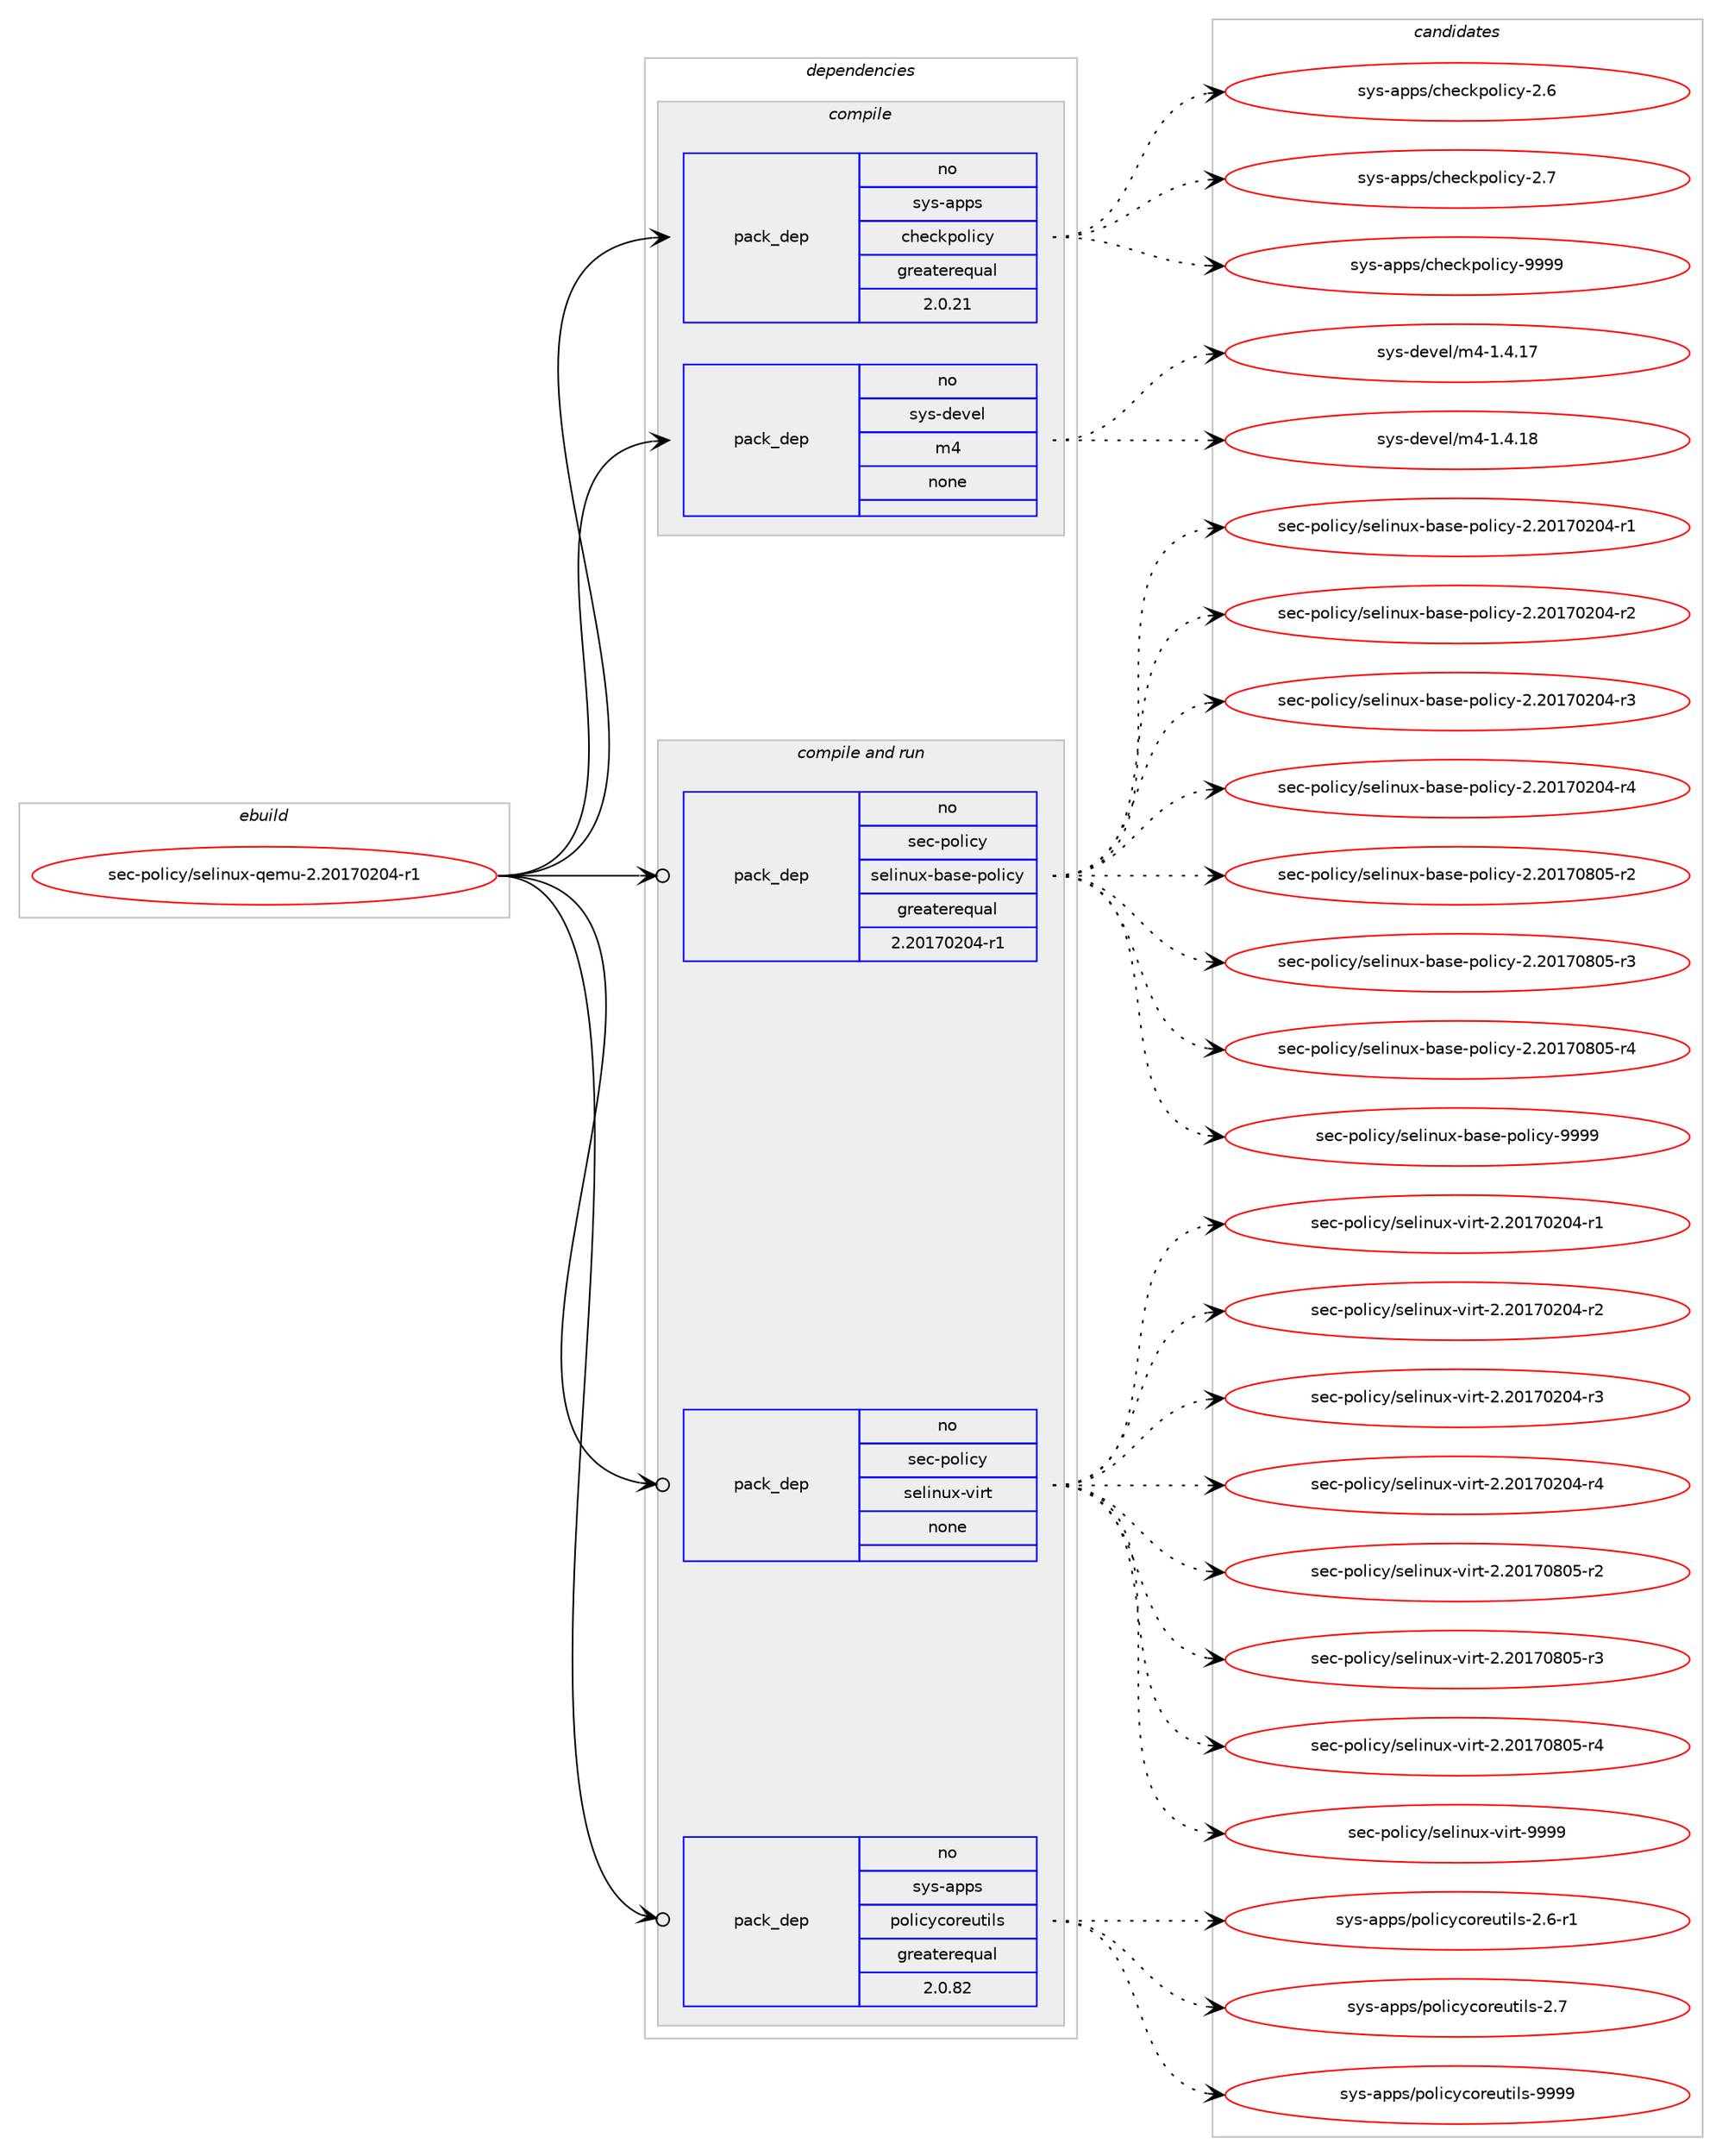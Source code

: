 digraph prolog {

# *************
# Graph options
# *************

newrank=true;
concentrate=true;
compound=true;
graph [rankdir=LR,fontname=Helvetica,fontsize=10,ranksep=1.5];#, ranksep=2.5, nodesep=0.2];
edge  [arrowhead=vee];
node  [fontname=Helvetica,fontsize=10];

# **********
# The ebuild
# **********

subgraph cluster_leftcol {
color=gray;
rank=same;
label=<<i>ebuild</i>>;
id [label="sec-policy/selinux-qemu-2.20170204-r1", color=red, width=4, href="../sec-policy/selinux-qemu-2.20170204-r1.svg"];
}

# ****************
# The dependencies
# ****************

subgraph cluster_midcol {
color=gray;
label=<<i>dependencies</i>>;
subgraph cluster_compile {
fillcolor="#eeeeee";
style=filled;
label=<<i>compile</i>>;
subgraph pack2654 {
dependency3047 [label=<<TABLE BORDER="0" CELLBORDER="1" CELLSPACING="0" CELLPADDING="4" WIDTH="220"><TR><TD ROWSPAN="6" CELLPADDING="30">pack_dep</TD></TR><TR><TD WIDTH="110">no</TD></TR><TR><TD>sys-apps</TD></TR><TR><TD>checkpolicy</TD></TR><TR><TD>greaterequal</TD></TR><TR><TD>2.0.21</TD></TR></TABLE>>, shape=none, color=blue];
}
id:e -> dependency3047:w [weight=20,style="solid",arrowhead="vee"];
subgraph pack2655 {
dependency3048 [label=<<TABLE BORDER="0" CELLBORDER="1" CELLSPACING="0" CELLPADDING="4" WIDTH="220"><TR><TD ROWSPAN="6" CELLPADDING="30">pack_dep</TD></TR><TR><TD WIDTH="110">no</TD></TR><TR><TD>sys-devel</TD></TR><TR><TD>m4</TD></TR><TR><TD>none</TD></TR><TR><TD></TD></TR></TABLE>>, shape=none, color=blue];
}
id:e -> dependency3048:w [weight=20,style="solid",arrowhead="vee"];
}
subgraph cluster_compileandrun {
fillcolor="#eeeeee";
style=filled;
label=<<i>compile and run</i>>;
subgraph pack2656 {
dependency3049 [label=<<TABLE BORDER="0" CELLBORDER="1" CELLSPACING="0" CELLPADDING="4" WIDTH="220"><TR><TD ROWSPAN="6" CELLPADDING="30">pack_dep</TD></TR><TR><TD WIDTH="110">no</TD></TR><TR><TD>sec-policy</TD></TR><TR><TD>selinux-base-policy</TD></TR><TR><TD>greaterequal</TD></TR><TR><TD>2.20170204-r1</TD></TR></TABLE>>, shape=none, color=blue];
}
id:e -> dependency3049:w [weight=20,style="solid",arrowhead="odotvee"];
subgraph pack2657 {
dependency3050 [label=<<TABLE BORDER="0" CELLBORDER="1" CELLSPACING="0" CELLPADDING="4" WIDTH="220"><TR><TD ROWSPAN="6" CELLPADDING="30">pack_dep</TD></TR><TR><TD WIDTH="110">no</TD></TR><TR><TD>sec-policy</TD></TR><TR><TD>selinux-virt</TD></TR><TR><TD>none</TD></TR><TR><TD></TD></TR></TABLE>>, shape=none, color=blue];
}
id:e -> dependency3050:w [weight=20,style="solid",arrowhead="odotvee"];
subgraph pack2658 {
dependency3051 [label=<<TABLE BORDER="0" CELLBORDER="1" CELLSPACING="0" CELLPADDING="4" WIDTH="220"><TR><TD ROWSPAN="6" CELLPADDING="30">pack_dep</TD></TR><TR><TD WIDTH="110">no</TD></TR><TR><TD>sys-apps</TD></TR><TR><TD>policycoreutils</TD></TR><TR><TD>greaterequal</TD></TR><TR><TD>2.0.82</TD></TR></TABLE>>, shape=none, color=blue];
}
id:e -> dependency3051:w [weight=20,style="solid",arrowhead="odotvee"];
}
subgraph cluster_run {
fillcolor="#eeeeee";
style=filled;
label=<<i>run</i>>;
}
}

# **************
# The candidates
# **************

subgraph cluster_choices {
rank=same;
color=gray;
label=<<i>candidates</i>>;

subgraph choice2654 {
color=black;
nodesep=1;
choice11512111545971121121154799104101991071121111081059912145504654 [label="sys-apps/checkpolicy-2.6", color=red, width=4,href="../sys-apps/checkpolicy-2.6.svg"];
choice11512111545971121121154799104101991071121111081059912145504655 [label="sys-apps/checkpolicy-2.7", color=red, width=4,href="../sys-apps/checkpolicy-2.7.svg"];
choice1151211154597112112115479910410199107112111108105991214557575757 [label="sys-apps/checkpolicy-9999", color=red, width=4,href="../sys-apps/checkpolicy-9999.svg"];
dependency3047:e -> choice11512111545971121121154799104101991071121111081059912145504654:w [style=dotted,weight="100"];
dependency3047:e -> choice11512111545971121121154799104101991071121111081059912145504655:w [style=dotted,weight="100"];
dependency3047:e -> choice1151211154597112112115479910410199107112111108105991214557575757:w [style=dotted,weight="100"];
}
subgraph choice2655 {
color=black;
nodesep=1;
choice11512111545100101118101108471095245494652464955 [label="sys-devel/m4-1.4.17", color=red, width=4,href="../sys-devel/m4-1.4.17.svg"];
choice11512111545100101118101108471095245494652464956 [label="sys-devel/m4-1.4.18", color=red, width=4,href="../sys-devel/m4-1.4.18.svg"];
dependency3048:e -> choice11512111545100101118101108471095245494652464955:w [style=dotted,weight="100"];
dependency3048:e -> choice11512111545100101118101108471095245494652464956:w [style=dotted,weight="100"];
}
subgraph choice2656 {
color=black;
nodesep=1;
choice11510199451121111081059912147115101108105110117120459897115101451121111081059912145504650484955485048524511449 [label="sec-policy/selinux-base-policy-2.20170204-r1", color=red, width=4,href="../sec-policy/selinux-base-policy-2.20170204-r1.svg"];
choice11510199451121111081059912147115101108105110117120459897115101451121111081059912145504650484955485048524511450 [label="sec-policy/selinux-base-policy-2.20170204-r2", color=red, width=4,href="../sec-policy/selinux-base-policy-2.20170204-r2.svg"];
choice11510199451121111081059912147115101108105110117120459897115101451121111081059912145504650484955485048524511451 [label="sec-policy/selinux-base-policy-2.20170204-r3", color=red, width=4,href="../sec-policy/selinux-base-policy-2.20170204-r3.svg"];
choice11510199451121111081059912147115101108105110117120459897115101451121111081059912145504650484955485048524511452 [label="sec-policy/selinux-base-policy-2.20170204-r4", color=red, width=4,href="../sec-policy/selinux-base-policy-2.20170204-r4.svg"];
choice11510199451121111081059912147115101108105110117120459897115101451121111081059912145504650484955485648534511450 [label="sec-policy/selinux-base-policy-2.20170805-r2", color=red, width=4,href="../sec-policy/selinux-base-policy-2.20170805-r2.svg"];
choice11510199451121111081059912147115101108105110117120459897115101451121111081059912145504650484955485648534511451 [label="sec-policy/selinux-base-policy-2.20170805-r3", color=red, width=4,href="../sec-policy/selinux-base-policy-2.20170805-r3.svg"];
choice11510199451121111081059912147115101108105110117120459897115101451121111081059912145504650484955485648534511452 [label="sec-policy/selinux-base-policy-2.20170805-r4", color=red, width=4,href="../sec-policy/selinux-base-policy-2.20170805-r4.svg"];
choice1151019945112111108105991214711510110810511011712045989711510145112111108105991214557575757 [label="sec-policy/selinux-base-policy-9999", color=red, width=4,href="../sec-policy/selinux-base-policy-9999.svg"];
dependency3049:e -> choice11510199451121111081059912147115101108105110117120459897115101451121111081059912145504650484955485048524511449:w [style=dotted,weight="100"];
dependency3049:e -> choice11510199451121111081059912147115101108105110117120459897115101451121111081059912145504650484955485048524511450:w [style=dotted,weight="100"];
dependency3049:e -> choice11510199451121111081059912147115101108105110117120459897115101451121111081059912145504650484955485048524511451:w [style=dotted,weight="100"];
dependency3049:e -> choice11510199451121111081059912147115101108105110117120459897115101451121111081059912145504650484955485048524511452:w [style=dotted,weight="100"];
dependency3049:e -> choice11510199451121111081059912147115101108105110117120459897115101451121111081059912145504650484955485648534511450:w [style=dotted,weight="100"];
dependency3049:e -> choice11510199451121111081059912147115101108105110117120459897115101451121111081059912145504650484955485648534511451:w [style=dotted,weight="100"];
dependency3049:e -> choice11510199451121111081059912147115101108105110117120459897115101451121111081059912145504650484955485648534511452:w [style=dotted,weight="100"];
dependency3049:e -> choice1151019945112111108105991214711510110810511011712045989711510145112111108105991214557575757:w [style=dotted,weight="100"];
}
subgraph choice2657 {
color=black;
nodesep=1;
choice115101994511211110810599121471151011081051101171204511810511411645504650484955485048524511449 [label="sec-policy/selinux-virt-2.20170204-r1", color=red, width=4,href="../sec-policy/selinux-virt-2.20170204-r1.svg"];
choice115101994511211110810599121471151011081051101171204511810511411645504650484955485048524511450 [label="sec-policy/selinux-virt-2.20170204-r2", color=red, width=4,href="../sec-policy/selinux-virt-2.20170204-r2.svg"];
choice115101994511211110810599121471151011081051101171204511810511411645504650484955485048524511451 [label="sec-policy/selinux-virt-2.20170204-r3", color=red, width=4,href="../sec-policy/selinux-virt-2.20170204-r3.svg"];
choice115101994511211110810599121471151011081051101171204511810511411645504650484955485048524511452 [label="sec-policy/selinux-virt-2.20170204-r4", color=red, width=4,href="../sec-policy/selinux-virt-2.20170204-r4.svg"];
choice115101994511211110810599121471151011081051101171204511810511411645504650484955485648534511450 [label="sec-policy/selinux-virt-2.20170805-r2", color=red, width=4,href="../sec-policy/selinux-virt-2.20170805-r2.svg"];
choice115101994511211110810599121471151011081051101171204511810511411645504650484955485648534511451 [label="sec-policy/selinux-virt-2.20170805-r3", color=red, width=4,href="../sec-policy/selinux-virt-2.20170805-r3.svg"];
choice115101994511211110810599121471151011081051101171204511810511411645504650484955485648534511452 [label="sec-policy/selinux-virt-2.20170805-r4", color=red, width=4,href="../sec-policy/selinux-virt-2.20170805-r4.svg"];
choice11510199451121111081059912147115101108105110117120451181051141164557575757 [label="sec-policy/selinux-virt-9999", color=red, width=4,href="../sec-policy/selinux-virt-9999.svg"];
dependency3050:e -> choice115101994511211110810599121471151011081051101171204511810511411645504650484955485048524511449:w [style=dotted,weight="100"];
dependency3050:e -> choice115101994511211110810599121471151011081051101171204511810511411645504650484955485048524511450:w [style=dotted,weight="100"];
dependency3050:e -> choice115101994511211110810599121471151011081051101171204511810511411645504650484955485048524511451:w [style=dotted,weight="100"];
dependency3050:e -> choice115101994511211110810599121471151011081051101171204511810511411645504650484955485048524511452:w [style=dotted,weight="100"];
dependency3050:e -> choice115101994511211110810599121471151011081051101171204511810511411645504650484955485648534511450:w [style=dotted,weight="100"];
dependency3050:e -> choice115101994511211110810599121471151011081051101171204511810511411645504650484955485648534511451:w [style=dotted,weight="100"];
dependency3050:e -> choice115101994511211110810599121471151011081051101171204511810511411645504650484955485648534511452:w [style=dotted,weight="100"];
dependency3050:e -> choice11510199451121111081059912147115101108105110117120451181051141164557575757:w [style=dotted,weight="100"];
}
subgraph choice2658 {
color=black;
nodesep=1;
choice1151211154597112112115471121111081059912199111114101117116105108115455046544511449 [label="sys-apps/policycoreutils-2.6-r1", color=red, width=4,href="../sys-apps/policycoreutils-2.6-r1.svg"];
choice115121115459711211211547112111108105991219911111410111711610510811545504655 [label="sys-apps/policycoreutils-2.7", color=red, width=4,href="../sys-apps/policycoreutils-2.7.svg"];
choice11512111545971121121154711211110810599121991111141011171161051081154557575757 [label="sys-apps/policycoreutils-9999", color=red, width=4,href="../sys-apps/policycoreutils-9999.svg"];
dependency3051:e -> choice1151211154597112112115471121111081059912199111114101117116105108115455046544511449:w [style=dotted,weight="100"];
dependency3051:e -> choice115121115459711211211547112111108105991219911111410111711610510811545504655:w [style=dotted,weight="100"];
dependency3051:e -> choice11512111545971121121154711211110810599121991111141011171161051081154557575757:w [style=dotted,weight="100"];
}
}

}
